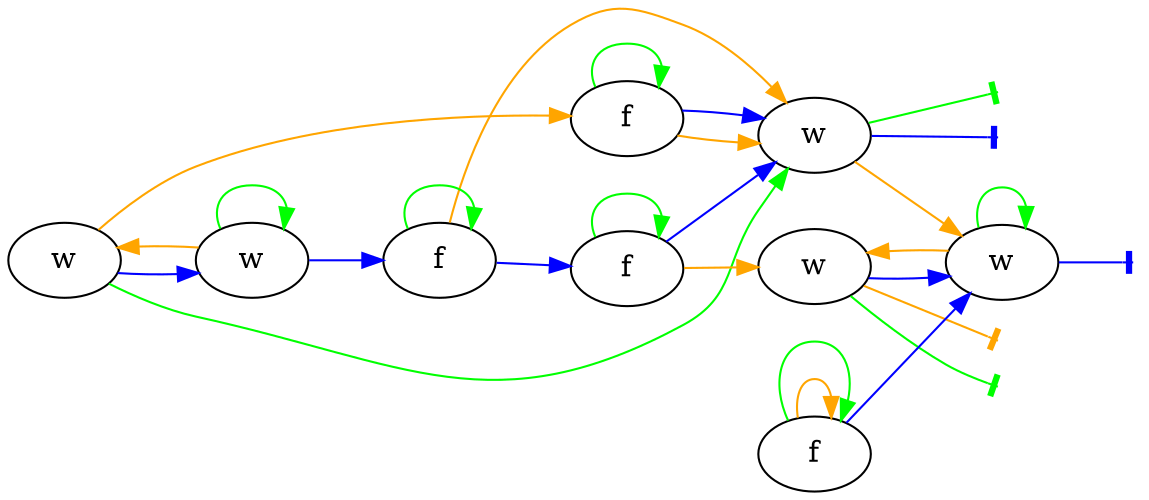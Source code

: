digraph G {
    ordering="in";
    rankdir=LR;
    w1[label="w"];
    w2[label="w"];
    w3[label="w"];
    w4[label="w"];
    w5[label="w"];
    f1[label="f"];
    f2[label="f"];
    f3[label="f"];
    f4[label="f"];

    // yellow (S)
    yellowbotw1[label="",shape="point",color="white"];

    f1 -> w3 [color="orange"];
    f2 -> w1 [color="orange"];
    w1 -> yellowbotw1 [color="orange",arrowhead="tee"];

    w2 -> w5 [color="orange"];
    w3 -> w4 [color="orange"];
    w4 -> w1 [color="orange"];

    w5 -> f3 [color="orange"];
    f3 -> w3 [color="orange"];
    f4 -> f4 [color="orange"];


    // blue (f)
    bluebotw3[label="",shape="point",color="white"];
    bluebotw4[label="",shape="point",color="white"];

    f1 -> f2 [color="blue"];
    f2 -> w3 [color="blue"];
    w1 -> w4 [color="blue"];

    w2 -> f1 [color="blue"];
    w3 -> bluebotw3 [color="blue",arrowhead="tee"];
    w4 -> bluebotw4 [color="blue",arrowhead="tee"];

    w5 -> w2 [color="blue"];
    f3 -> w3 [color="blue"];
    f4 -> w4 [color="blue"];


    // green (F(f))
    greenbotw1[label="",shape="point",color="white"];
    greenbotw3[label="",shape="point",color="white"];

    f1 -> f1 [color="green"];
    f2 -> f2 [color="green"];
    w1 -> greenbotw1 [color="green",arrowhead="tee"];

    w2 -> w2 [color="green"];
    w3 -> greenbotw3 [color="green",arrowhead="tee"];
    w4 -> w4 [color="green"];

    w5 -> w3 [color="green"];
    f3 -> f3 [color="green"];
    f4 -> f4 [color="green"];
}